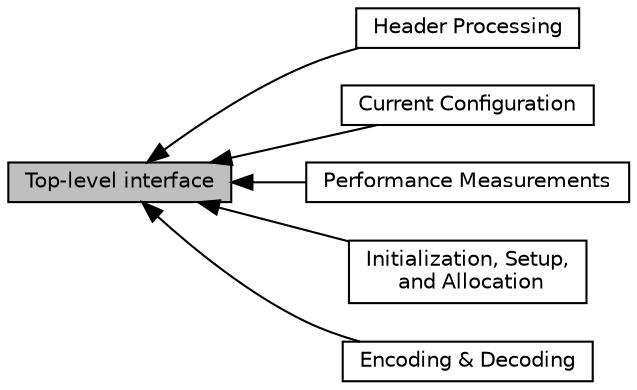 digraph "Top-level interface"
{
  edge [fontname="Helvetica",fontsize="10",labelfontname="Helvetica",labelfontsize="10"];
  node [fontname="Helvetica",fontsize="10",shape=box];
  rankdir=LR;
  Node4 [label="Header Processing",height=0.2,width=0.4,color="black", fillcolor="white", style="filled",URL="$group__header.html",tooltip=" "];
  Node3 [label="Current Configuration",height=0.2,width=0.4,color="black", fillcolor="white", style="filled",URL="$group__access.html",tooltip=" "];
  Node6 [label="Performance Measurements",height=0.2,width=0.4,color="black", fillcolor="white", style="filled",URL="$group__xrif__performance.html",tooltip=" "];
  Node2 [label="Initialization, Setup,\l and Allocation",height=0.2,width=0.4,color="black", fillcolor="white", style="filled",URL="$group__xrif__init.html",tooltip=" "];
  Node1 [label="Top-level interface",height=0.2,width=0.4,color="black", fillcolor="grey75", style="filled", fontcolor="black",tooltip="The top-level interface to the XRIF library."];
  Node5 [label="Encoding & Decoding",height=0.2,width=0.4,color="black", fillcolor="white", style="filled",URL="$group__xrif__encode.html",tooltip=" "];
  Node1->Node2 [shape=plaintext, dir="back", style="solid"];
  Node1->Node3 [shape=plaintext, dir="back", style="solid"];
  Node1->Node4 [shape=plaintext, dir="back", style="solid"];
  Node1->Node5 [shape=plaintext, dir="back", style="solid"];
  Node1->Node6 [shape=plaintext, dir="back", style="solid"];
}
